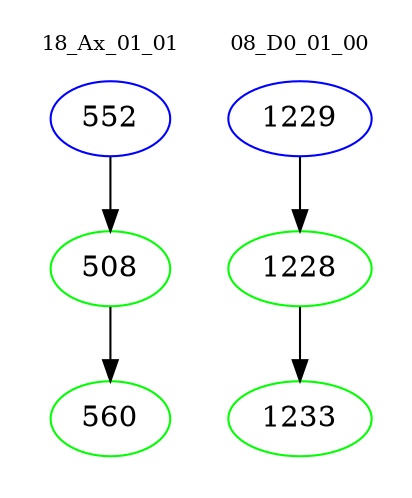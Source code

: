 digraph{
subgraph cluster_0 {
color = white
label = "18_Ax_01_01";
fontsize=10;
T0_552 [label="552", color="blue"]
T0_552 -> T0_508 [color="black"]
T0_508 [label="508", color="green"]
T0_508 -> T0_560 [color="black"]
T0_560 [label="560", color="green"]
}
subgraph cluster_1 {
color = white
label = "08_D0_01_00";
fontsize=10;
T1_1229 [label="1229", color="blue"]
T1_1229 -> T1_1228 [color="black"]
T1_1228 [label="1228", color="green"]
T1_1228 -> T1_1233 [color="black"]
T1_1233 [label="1233", color="green"]
}
}
